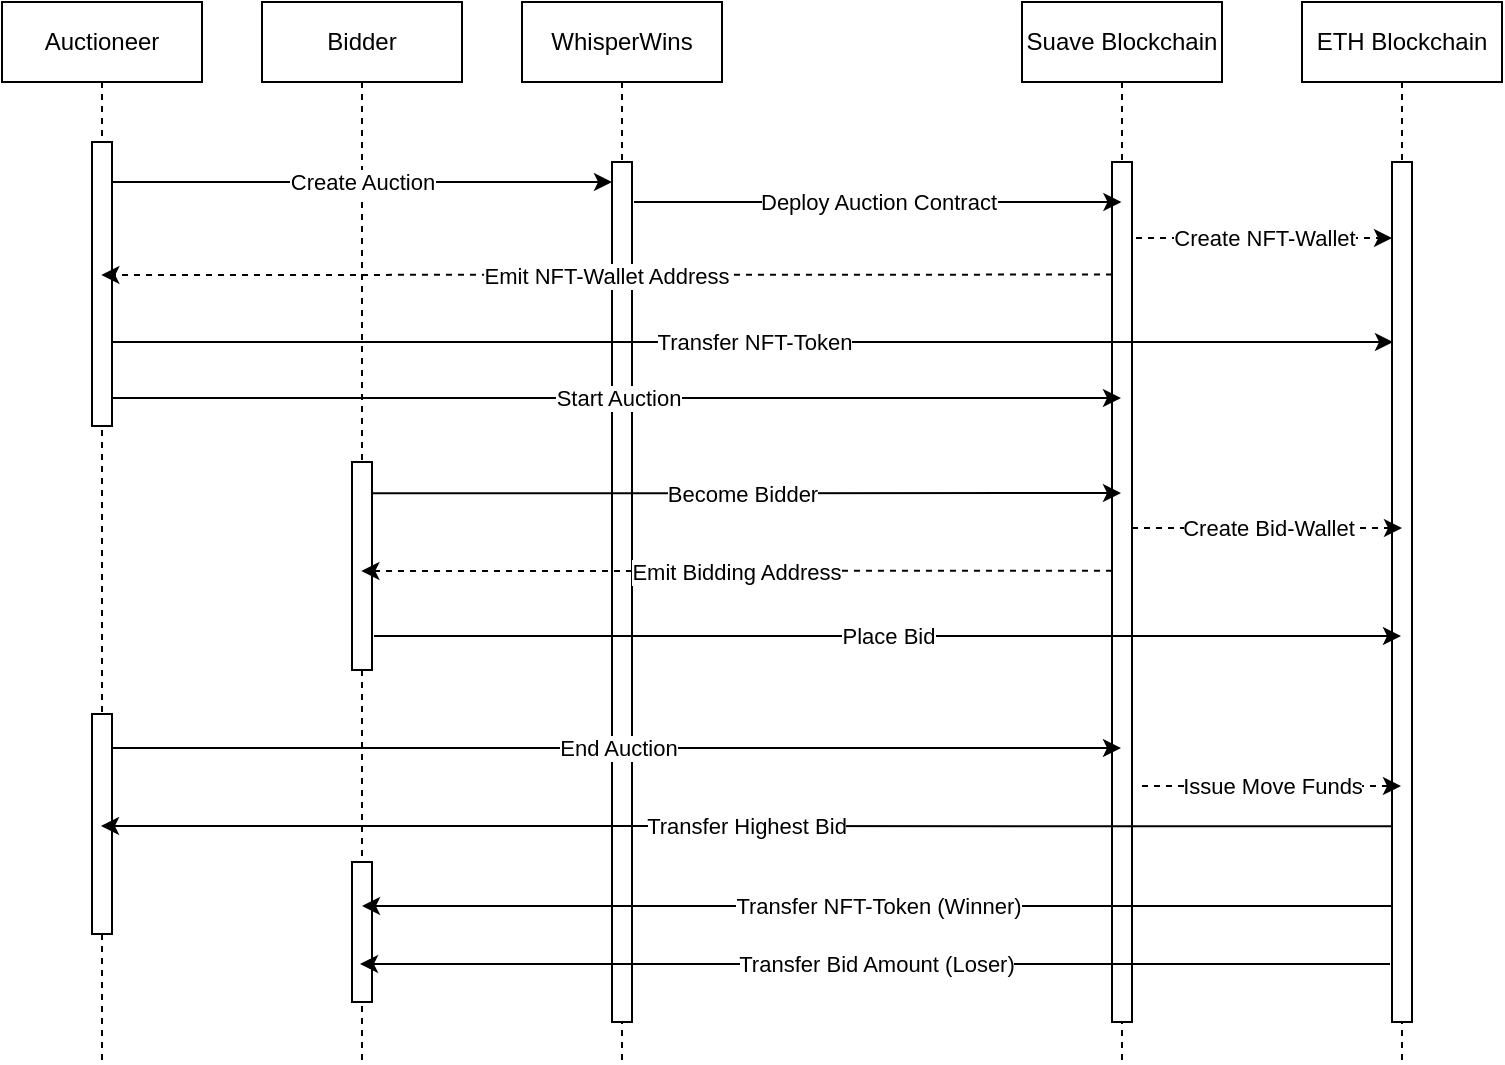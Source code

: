 <mxfile version="25.0.3">
  <diagram name="Page-1" id="QBla1jNeCYpe691J3A3V">
    <mxGraphModel dx="1434" dy="796" grid="0" gridSize="10" guides="1" tooltips="1" connect="1" arrows="1" fold="1" page="1" pageScale="1" pageWidth="827" pageHeight="1169" math="0" shadow="0">
      <root>
        <mxCell id="0" />
        <mxCell id="1" parent="0" />
        <mxCell id="Ie71_PIjbv8RXNOpyUh7-1" value="Auctioneer" style="shape=umlLifeline;perimeter=lifelinePerimeter;whiteSpace=wrap;html=1;container=0;dropTarget=0;collapsible=0;recursiveResize=0;outlineConnect=0;portConstraint=eastwest;newEdgeStyle={&quot;edgeStyle&quot;:&quot;elbowEdgeStyle&quot;,&quot;elbow&quot;:&quot;vertical&quot;,&quot;curved&quot;:0,&quot;rounded&quot;:0};" vertex="1" parent="1">
          <mxGeometry x="40" y="40" width="100" height="530" as="geometry" />
        </mxCell>
        <mxCell id="Ie71_PIjbv8RXNOpyUh7-2" value="" style="html=1;points=[];perimeter=orthogonalPerimeter;outlineConnect=0;targetShapes=umlLifeline;portConstraint=eastwest;newEdgeStyle={&quot;edgeStyle&quot;:&quot;elbowEdgeStyle&quot;,&quot;elbow&quot;:&quot;vertical&quot;,&quot;curved&quot;:0,&quot;rounded&quot;:0};" vertex="1" parent="Ie71_PIjbv8RXNOpyUh7-1">
          <mxGeometry x="45" y="70" width="10" height="142" as="geometry" />
        </mxCell>
        <mxCell id="Ie71_PIjbv8RXNOpyUh7-3" value="" style="html=1;points=[];perimeter=orthogonalPerimeter;outlineConnect=0;targetShapes=umlLifeline;portConstraint=eastwest;newEdgeStyle={&quot;edgeStyle&quot;:&quot;elbowEdgeStyle&quot;,&quot;elbow&quot;:&quot;vertical&quot;,&quot;curved&quot;:0,&quot;rounded&quot;:0};" vertex="1" parent="Ie71_PIjbv8RXNOpyUh7-1">
          <mxGeometry x="45" y="356" width="10" height="110" as="geometry" />
        </mxCell>
        <mxCell id="Ie71_PIjbv8RXNOpyUh7-4" value="WhisperWins" style="shape=umlLifeline;perimeter=lifelinePerimeter;whiteSpace=wrap;html=1;container=0;dropTarget=0;collapsible=0;recursiveResize=0;outlineConnect=0;portConstraint=eastwest;newEdgeStyle={&quot;edgeStyle&quot;:&quot;elbowEdgeStyle&quot;,&quot;elbow&quot;:&quot;vertical&quot;,&quot;curved&quot;:0,&quot;rounded&quot;:0};" vertex="1" parent="1">
          <mxGeometry x="300" y="40" width="100" height="530" as="geometry" />
        </mxCell>
        <mxCell id="Ie71_PIjbv8RXNOpyUh7-5" value="" style="html=1;points=[];perimeter=orthogonalPerimeter;outlineConnect=0;targetShapes=umlLifeline;portConstraint=eastwest;newEdgeStyle={&quot;edgeStyle&quot;:&quot;elbowEdgeStyle&quot;,&quot;elbow&quot;:&quot;vertical&quot;,&quot;curved&quot;:0,&quot;rounded&quot;:0};" vertex="1" parent="Ie71_PIjbv8RXNOpyUh7-4">
          <mxGeometry x="45" y="80" width="10" height="430" as="geometry" />
        </mxCell>
        <mxCell id="Ie71_PIjbv8RXNOpyUh7-6" value="Suave Blockchain" style="shape=umlLifeline;perimeter=lifelinePerimeter;whiteSpace=wrap;html=1;container=0;dropTarget=0;collapsible=0;recursiveResize=0;outlineConnect=0;portConstraint=eastwest;newEdgeStyle={&quot;edgeStyle&quot;:&quot;elbowEdgeStyle&quot;,&quot;elbow&quot;:&quot;vertical&quot;,&quot;curved&quot;:0,&quot;rounded&quot;:0};" vertex="1" parent="1">
          <mxGeometry x="550" y="40" width="100" height="530" as="geometry" />
        </mxCell>
        <mxCell id="Ie71_PIjbv8RXNOpyUh7-7" value="" style="html=1;points=[];perimeter=orthogonalPerimeter;outlineConnect=0;targetShapes=umlLifeline;portConstraint=eastwest;newEdgeStyle={&quot;edgeStyle&quot;:&quot;elbowEdgeStyle&quot;,&quot;elbow&quot;:&quot;vertical&quot;,&quot;curved&quot;:0,&quot;rounded&quot;:0};" vertex="1" parent="Ie71_PIjbv8RXNOpyUh7-6">
          <mxGeometry x="45" y="80" width="10" height="430" as="geometry" />
        </mxCell>
        <mxCell id="Ie71_PIjbv8RXNOpyUh7-8" value="Become Bidder" style="edgeStyle=elbowEdgeStyle;rounded=0;orthogonalLoop=1;jettySize=auto;html=1;elbow=vertical;curved=0;editable=1;movable=1;resizable=1;rotatable=1;deletable=1;locked=0;connectable=1;startArrow=none;startFill=0;" edge="1" parent="1" target="Ie71_PIjbv8RXNOpyUh7-6">
          <mxGeometry relative="1" as="geometry">
            <mxPoint x="220.286" y="285.646" as="sourcePoint" />
            <mxPoint x="350" y="285.646" as="targetPoint" />
          </mxGeometry>
        </mxCell>
        <mxCell id="Ie71_PIjbv8RXNOpyUh7-9" value="Bidder" style="shape=umlLifeline;perimeter=lifelinePerimeter;whiteSpace=wrap;html=1;container=0;dropTarget=0;collapsible=0;recursiveResize=0;outlineConnect=0;portConstraint=eastwest;newEdgeStyle={&quot;edgeStyle&quot;:&quot;elbowEdgeStyle&quot;,&quot;elbow&quot;:&quot;vertical&quot;,&quot;curved&quot;:0,&quot;rounded&quot;:0};" vertex="1" parent="1">
          <mxGeometry x="170" y="40" width="100" height="530" as="geometry" />
        </mxCell>
        <mxCell id="Ie71_PIjbv8RXNOpyUh7-10" value="" style="html=1;points=[];perimeter=orthogonalPerimeter;outlineConnect=0;targetShapes=umlLifeline;portConstraint=eastwest;newEdgeStyle={&quot;edgeStyle&quot;:&quot;elbowEdgeStyle&quot;,&quot;elbow&quot;:&quot;vertical&quot;,&quot;curved&quot;:0,&quot;rounded&quot;:0};" vertex="1" parent="Ie71_PIjbv8RXNOpyUh7-9">
          <mxGeometry x="45" y="230" width="10" height="104" as="geometry" />
        </mxCell>
        <mxCell id="Ie71_PIjbv8RXNOpyUh7-11" value="" style="html=1;points=[];perimeter=orthogonalPerimeter;outlineConnect=0;targetShapes=umlLifeline;portConstraint=eastwest;newEdgeStyle={&quot;edgeStyle&quot;:&quot;elbowEdgeStyle&quot;,&quot;elbow&quot;:&quot;vertical&quot;,&quot;curved&quot;:0,&quot;rounded&quot;:0};" vertex="1" parent="Ie71_PIjbv8RXNOpyUh7-9">
          <mxGeometry x="45" y="430" width="10" height="70" as="geometry" />
        </mxCell>
        <mxCell id="Ie71_PIjbv8RXNOpyUh7-12" value="" style="endArrow=classic;html=1;rounded=0;jumpStyle=arc;" edge="1" parent="1">
          <mxGeometry relative="1" as="geometry">
            <mxPoint x="95" y="130" as="sourcePoint" />
            <mxPoint x="345" y="130" as="targetPoint" />
          </mxGeometry>
        </mxCell>
        <mxCell id="Ie71_PIjbv8RXNOpyUh7-13" value="Create Auction" style="edgeLabel;resizable=0;html=1;;align=center;verticalAlign=middle;" connectable="0" vertex="1" parent="Ie71_PIjbv8RXNOpyUh7-12">
          <mxGeometry relative="1" as="geometry" />
        </mxCell>
        <mxCell id="Ie71_PIjbv8RXNOpyUh7-14" value="" style="endArrow=classic;html=1;rounded=0;" edge="1" parent="1">
          <mxGeometry relative="1" as="geometry">
            <mxPoint x="356" y="140" as="sourcePoint" />
            <mxPoint x="599.71" y="140" as="targetPoint" />
          </mxGeometry>
        </mxCell>
        <mxCell id="Ie71_PIjbv8RXNOpyUh7-15" value="Deploy Auction Contract" style="edgeLabel;resizable=0;html=1;;align=center;verticalAlign=middle;" connectable="0" vertex="1" parent="Ie71_PIjbv8RXNOpyUh7-14">
          <mxGeometry relative="1" as="geometry" />
        </mxCell>
        <mxCell id="Ie71_PIjbv8RXNOpyUh7-17" value="Emit Bidding Address" style="edgeStyle=elbowEdgeStyle;rounded=0;orthogonalLoop=1;jettySize=auto;html=1;elbow=vertical;curved=0;dashed=1;" edge="1" parent="1">
          <mxGeometry relative="1" as="geometry">
            <mxPoint x="595" y="324.356" as="sourcePoint" />
            <mxPoint x="219.667" y="324.333" as="targetPoint" />
          </mxGeometry>
        </mxCell>
        <mxCell id="Ie71_PIjbv8RXNOpyUh7-18" value="ETH Blockchain" style="shape=umlLifeline;perimeter=lifelinePerimeter;whiteSpace=wrap;html=1;container=0;dropTarget=0;collapsible=0;recursiveResize=0;outlineConnect=0;portConstraint=eastwest;newEdgeStyle={&quot;edgeStyle&quot;:&quot;elbowEdgeStyle&quot;,&quot;elbow&quot;:&quot;vertical&quot;,&quot;curved&quot;:0,&quot;rounded&quot;:0};" vertex="1" parent="1">
          <mxGeometry x="690" y="40" width="100" height="530" as="geometry" />
        </mxCell>
        <mxCell id="Ie71_PIjbv8RXNOpyUh7-19" value="" style="html=1;points=[];perimeter=orthogonalPerimeter;outlineConnect=0;targetShapes=umlLifeline;portConstraint=eastwest;newEdgeStyle={&quot;edgeStyle&quot;:&quot;elbowEdgeStyle&quot;,&quot;elbow&quot;:&quot;vertical&quot;,&quot;curved&quot;:0,&quot;rounded&quot;:0};" vertex="1" parent="Ie71_PIjbv8RXNOpyUh7-18">
          <mxGeometry x="45" y="80" width="10" height="430" as="geometry" />
        </mxCell>
        <mxCell id="Ie71_PIjbv8RXNOpyUh7-20" value="&lt;div&gt;End Auction&lt;/div&gt;" style="endArrow=classic;html=1;rounded=0;" edge="1" parent="1">
          <mxGeometry width="50" height="50" relative="1" as="geometry">
            <mxPoint x="95" y="413" as="sourcePoint" />
            <mxPoint x="599.5" y="413" as="targetPoint" />
          </mxGeometry>
        </mxCell>
        <mxCell id="Ie71_PIjbv8RXNOpyUh7-21" value="" style="endArrow=classic;html=1;rounded=0;dashed=1;" edge="1" parent="1">
          <mxGeometry relative="1" as="geometry">
            <mxPoint x="607" y="158" as="sourcePoint" />
            <mxPoint x="735" y="158.04" as="targetPoint" />
          </mxGeometry>
        </mxCell>
        <mxCell id="Ie71_PIjbv8RXNOpyUh7-22" value="&lt;div&gt;Create NFT-Wallet&lt;/div&gt;" style="edgeLabel;resizable=0;html=1;;align=center;verticalAlign=middle;" connectable="0" vertex="1" parent="Ie71_PIjbv8RXNOpyUh7-21">
          <mxGeometry relative="1" as="geometry">
            <mxPoint as="offset" />
          </mxGeometry>
        </mxCell>
        <mxCell id="Ie71_PIjbv8RXNOpyUh7-23" value="" style="endArrow=classic;html=1;rounded=0;jumpStyle=arc;" edge="1" parent="1" source="Ie71_PIjbv8RXNOpyUh7-2">
          <mxGeometry relative="1" as="geometry">
            <mxPoint x="98" y="210" as="sourcePoint" />
            <mxPoint x="735.5" y="210" as="targetPoint" />
          </mxGeometry>
        </mxCell>
        <mxCell id="Ie71_PIjbv8RXNOpyUh7-24" value="&lt;div&gt;Transfer NFT-Token&lt;/div&gt;" style="edgeLabel;resizable=0;html=1;;align=center;verticalAlign=middle;" connectable="0" vertex="1" parent="Ie71_PIjbv8RXNOpyUh7-23">
          <mxGeometry relative="1" as="geometry" />
        </mxCell>
        <mxCell id="Ie71_PIjbv8RXNOpyUh7-25" value="&lt;div&gt;Create Bid-Wallet&lt;/div&gt;" style="endArrow=classic;html=1;rounded=0;exitX=0.5;exitY=0.091;exitDx=0;exitDy=0;exitPerimeter=0;dashed=1;" edge="1" parent="1">
          <mxGeometry relative="1" as="geometry">
            <mxPoint x="605" y="303" as="sourcePoint" />
            <mxPoint x="740" y="303" as="targetPoint" />
          </mxGeometry>
        </mxCell>
        <mxCell id="Ie71_PIjbv8RXNOpyUh7-27" value="Emit NFT-Wallet Address" style="edgeStyle=elbowEdgeStyle;rounded=0;orthogonalLoop=1;jettySize=auto;html=1;elbow=vertical;curved=0;dashed=1;" edge="1" parent="1">
          <mxGeometry relative="1" as="geometry">
            <mxPoint x="595" y="176.286" as="sourcePoint" />
            <mxPoint x="89.667" y="176.333" as="targetPoint" />
          </mxGeometry>
        </mxCell>
        <mxCell id="Ie71_PIjbv8RXNOpyUh7-28" value="&lt;div&gt;Place Bid&lt;/div&gt;" style="edgeStyle=elbowEdgeStyle;rounded=0;orthogonalLoop=1;jettySize=auto;html=1;elbow=vertical;curved=0;editable=1;movable=1;resizable=1;rotatable=1;deletable=1;locked=0;connectable=1;startArrow=none;startFill=0;" edge="1" parent="1">
          <mxGeometry relative="1" as="geometry">
            <mxPoint x="226" y="357" as="sourcePoint" />
            <mxPoint x="739.5" y="357" as="targetPoint" />
          </mxGeometry>
        </mxCell>
        <mxCell id="Ie71_PIjbv8RXNOpyUh7-30" value="Issue Move Funds" style="edgeStyle=orthogonalEdgeStyle;rounded=0;orthogonalLoop=1;jettySize=auto;html=1;dashed=1;" edge="1" parent="1">
          <mxGeometry relative="1" as="geometry">
            <mxPoint x="610" y="432" as="sourcePoint" />
            <mxPoint x="739.5" y="432" as="targetPoint" />
            <Array as="points" />
          </mxGeometry>
        </mxCell>
        <mxCell id="Ie71_PIjbv8RXNOpyUh7-31" value="Transfer Highest Bid" style="edgeStyle=elbowEdgeStyle;rounded=0;orthogonalLoop=1;jettySize=auto;html=1;elbow=vertical;curved=0;" edge="1" parent="1">
          <mxGeometry relative="1" as="geometry">
            <mxPoint x="735.33" y="452.116" as="sourcePoint" />
            <mxPoint x="89.5" y="452" as="targetPoint" />
          </mxGeometry>
        </mxCell>
        <mxCell id="Ie71_PIjbv8RXNOpyUh7-32" value="Transfer NFT-Token (Winner)" style="edgeStyle=elbowEdgeStyle;rounded=0;orthogonalLoop=1;jettySize=auto;html=1;elbow=vertical;curved=0;" edge="1" parent="1">
          <mxGeometry relative="1" as="geometry">
            <mxPoint x="735" y="492" as="sourcePoint" />
            <mxPoint x="220" y="492" as="targetPoint" />
          </mxGeometry>
        </mxCell>
        <mxCell id="Ie71_PIjbv8RXNOpyUh7-33" value="Transfer Bid Amount (Loser)" style="edgeStyle=elbowEdgeStyle;rounded=0;orthogonalLoop=1;jettySize=auto;html=1;elbow=vertical;curved=0;" edge="1" parent="1">
          <mxGeometry relative="1" as="geometry">
            <mxPoint x="734" y="521" as="sourcePoint" />
            <mxPoint x="219" y="521" as="targetPoint" />
          </mxGeometry>
        </mxCell>
        <mxCell id="Ie71_PIjbv8RXNOpyUh7-35" value="" style="endArrow=classic;html=1;rounded=0;jumpStyle=arc;" edge="1" parent="1" target="Ie71_PIjbv8RXNOpyUh7-6">
          <mxGeometry relative="1" as="geometry">
            <mxPoint x="95" y="238" as="sourcePoint" />
            <mxPoint x="349" y="238" as="targetPoint" />
          </mxGeometry>
        </mxCell>
        <mxCell id="Ie71_PIjbv8RXNOpyUh7-36" value="Start Auction" style="edgeLabel;resizable=0;html=1;;align=center;verticalAlign=middle;" connectable="0" vertex="1" parent="Ie71_PIjbv8RXNOpyUh7-35">
          <mxGeometry relative="1" as="geometry" />
        </mxCell>
      </root>
    </mxGraphModel>
  </diagram>
</mxfile>
